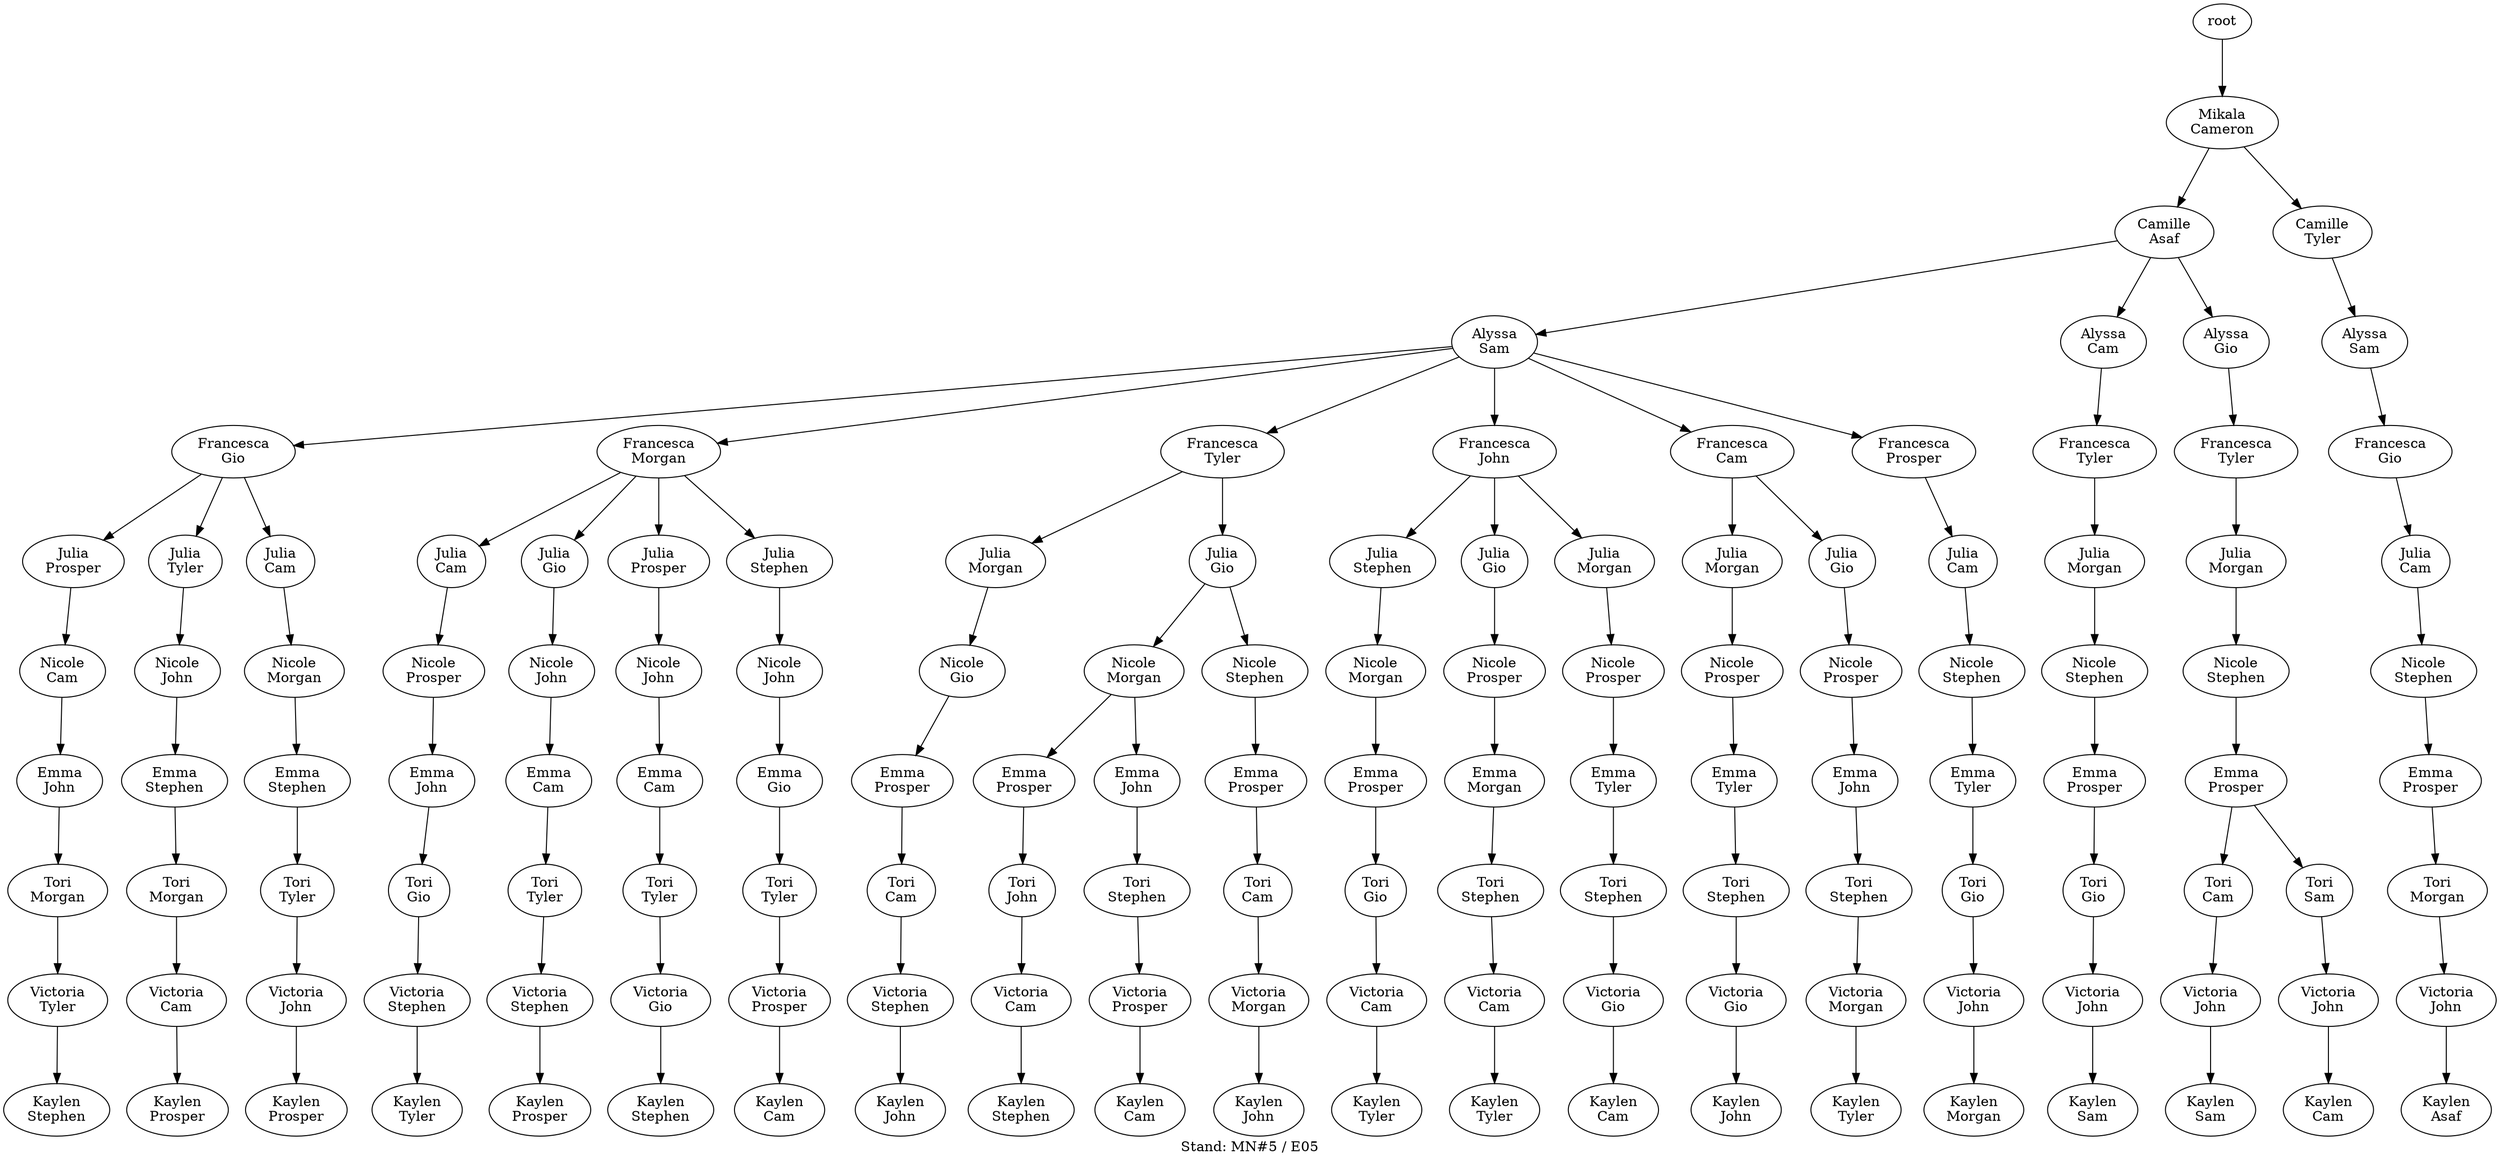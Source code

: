 digraph D { labelloc="b"; label="Stand: MN#5 / E05"; ranksep=0.8;
"root/2"[label="Mikala\nCameron"]
"root" -> "root/2";
"root/2/0"[label="Camille\nAsaf"]
"root/2" -> "root/2/0";
"root/2/0/7"[label="Alyssa\nSam"]
"root/2/0" -> "root/2/0/7";
"root/2/0/7/3"[label="Francesca\nGio"]
"root/2/0/7" -> "root/2/0/7/3";
"root/2/0/7/3/6"[label="Julia\nProsper"]
"root/2/0/7/3" -> "root/2/0/7/3/6";
"root/2/0/7/3/6/1"[label="Nicole\nCam"]
"root/2/0/7/3/6" -> "root/2/0/7/3/6/1";
"root/2/0/7/3/6/1/4"[label="Emma\nJohn"]
"root/2/0/7/3/6/1" -> "root/2/0/7/3/6/1/4";
"root/2/0/7/3/6/1/4/5"[label="Tori\nMorgan"]
"root/2/0/7/3/6/1/4" -> "root/2/0/7/3/6/1/4/5";
"root/2/0/7/3/6/1/4/5/9"[label="Victoria\nTyler"]
"root/2/0/7/3/6/1/4/5" -> "root/2/0/7/3/6/1/4/5/9";
"root/2/0/7/3/6/1/4/5/9/8"[label="Kaylen\nStephen"]
"root/2/0/7/3/6/1/4/5/9" -> "root/2/0/7/3/6/1/4/5/9/8";
"root/2/0/7/5"[label="Francesca\nMorgan"]
"root/2/0/7" -> "root/2/0/7/5";
"root/2/0/7/5/1"[label="Julia\nCam"]
"root/2/0/7/5" -> "root/2/0/7/5/1";
"root/2/0/7/5/1/6"[label="Nicole\nProsper"]
"root/2/0/7/5/1" -> "root/2/0/7/5/1/6";
"root/2/0/7/5/1/6/4"[label="Emma\nJohn"]
"root/2/0/7/5/1/6" -> "root/2/0/7/5/1/6/4";
"root/2/0/7/5/1/6/4/3"[label="Tori\nGio"]
"root/2/0/7/5/1/6/4" -> "root/2/0/7/5/1/6/4/3";
"root/2/0/7/5/1/6/4/3/8"[label="Victoria\nStephen"]
"root/2/0/7/5/1/6/4/3" -> "root/2/0/7/5/1/6/4/3/8";
"root/2/0/7/5/1/6/4/3/8/9"[label="Kaylen\nTyler"]
"root/2/0/7/5/1/6/4/3/8" -> "root/2/0/7/5/1/6/4/3/8/9";
"root/2/0/7/9"[label="Francesca\nTyler"]
"root/2/0/7" -> "root/2/0/7/9";
"root/2/0/7/9/5"[label="Julia\nMorgan"]
"root/2/0/7/9" -> "root/2/0/7/9/5";
"root/2/0/7/9/5/3"[label="Nicole\nGio"]
"root/2/0/7/9/5" -> "root/2/0/7/9/5/3";
"root/2/0/7/9/5/3/6"[label="Emma\nProsper"]
"root/2/0/7/9/5/3" -> "root/2/0/7/9/5/3/6";
"root/2/0/7/9/5/3/6/1"[label="Tori\nCam"]
"root/2/0/7/9/5/3/6" -> "root/2/0/7/9/5/3/6/1";
"root/2/0/7/9/5/3/6/1/8"[label="Victoria\nStephen"]
"root/2/0/7/9/5/3/6/1" -> "root/2/0/7/9/5/3/6/1/8";
"root/2/0/7/9/5/3/6/1/8/4"[label="Kaylen\nJohn"]
"root/2/0/7/9/5/3/6/1/8" -> "root/2/0/7/9/5/3/6/1/8/4";
"root/2/0/7/5/3"[label="Julia\nGio"]
"root/2/0/7/5" -> "root/2/0/7/5/3";
"root/2/0/7/5/3/4"[label="Nicole\nJohn"]
"root/2/0/7/5/3" -> "root/2/0/7/5/3/4";
"root/2/0/7/5/3/4/1"[label="Emma\nCam"]
"root/2/0/7/5/3/4" -> "root/2/0/7/5/3/4/1";
"root/2/0/7/5/3/4/1/9"[label="Tori\nTyler"]
"root/2/0/7/5/3/4/1" -> "root/2/0/7/5/3/4/1/9";
"root/2/0/7/5/3/4/1/9/8"[label="Victoria\nStephen"]
"root/2/0/7/5/3/4/1/9" -> "root/2/0/7/5/3/4/1/9/8";
"root/2/0/7/5/3/4/1/9/8/6"[label="Kaylen\nProsper"]
"root/2/0/7/5/3/4/1/9/8" -> "root/2/0/7/5/3/4/1/9/8/6";
"root/2/0/7/3/9"[label="Julia\nTyler"]
"root/2/0/7/3" -> "root/2/0/7/3/9";
"root/2/0/7/3/9/4"[label="Nicole\nJohn"]
"root/2/0/7/3/9" -> "root/2/0/7/3/9/4";
"root/2/0/7/3/9/4/8"[label="Emma\nStephen"]
"root/2/0/7/3/9/4" -> "root/2/0/7/3/9/4/8";
"root/2/0/7/3/9/4/8/5"[label="Tori\nMorgan"]
"root/2/0/7/3/9/4/8" -> "root/2/0/7/3/9/4/8/5";
"root/2/0/7/3/9/4/8/5/1"[label="Victoria\nCam"]
"root/2/0/7/3/9/4/8/5" -> "root/2/0/7/3/9/4/8/5/1";
"root/2/0/7/3/9/4/8/5/1/6"[label="Kaylen\nProsper"]
"root/2/0/7/3/9/4/8/5/1" -> "root/2/0/7/3/9/4/8/5/1/6";
"root/2/0/7/9/3"[label="Julia\nGio"]
"root/2/0/7/9" -> "root/2/0/7/9/3";
"root/2/0/7/9/3/5"[label="Nicole\nMorgan"]
"root/2/0/7/9/3" -> "root/2/0/7/9/3/5";
"root/2/0/7/9/3/5/6"[label="Emma\nProsper"]
"root/2/0/7/9/3/5" -> "root/2/0/7/9/3/5/6";
"root/2/0/7/9/3/5/6/4"[label="Tori\nJohn"]
"root/2/0/7/9/3/5/6" -> "root/2/0/7/9/3/5/6/4";
"root/2/0/7/9/3/5/6/4/1"[label="Victoria\nCam"]
"root/2/0/7/9/3/5/6/4" -> "root/2/0/7/9/3/5/6/4/1";
"root/2/0/7/9/3/5/6/4/1/8"[label="Kaylen\nStephen"]
"root/2/0/7/9/3/5/6/4/1" -> "root/2/0/7/9/3/5/6/4/1/8";
"root/2/0/7/4"[label="Francesca\nJohn"]
"root/2/0/7" -> "root/2/0/7/4";
"root/2/0/7/4/8"[label="Julia\nStephen"]
"root/2/0/7/4" -> "root/2/0/7/4/8";
"root/2/0/7/4/8/5"[label="Nicole\nMorgan"]
"root/2/0/7/4/8" -> "root/2/0/7/4/8/5";
"root/2/0/7/4/8/5/6"[label="Emma\nProsper"]
"root/2/0/7/4/8/5" -> "root/2/0/7/4/8/5/6";
"root/2/0/7/4/8/5/6/3"[label="Tori\nGio"]
"root/2/0/7/4/8/5/6" -> "root/2/0/7/4/8/5/6/3";
"root/2/0/7/4/8/5/6/3/1"[label="Victoria\nCam"]
"root/2/0/7/4/8/5/6/3" -> "root/2/0/7/4/8/5/6/3/1";
"root/2/0/7/4/8/5/6/3/1/9"[label="Kaylen\nTyler"]
"root/2/0/7/4/8/5/6/3/1" -> "root/2/0/7/4/8/5/6/3/1/9";
"root/2/0/7/4/3"[label="Julia\nGio"]
"root/2/0/7/4" -> "root/2/0/7/4/3";
"root/2/0/7/4/3/6"[label="Nicole\nProsper"]
"root/2/0/7/4/3" -> "root/2/0/7/4/3/6";
"root/2/0/7/4/3/6/5"[label="Emma\nMorgan"]
"root/2/0/7/4/3/6" -> "root/2/0/7/4/3/6/5";
"root/2/0/7/4/3/6/5/8"[label="Tori\nStephen"]
"root/2/0/7/4/3/6/5" -> "root/2/0/7/4/3/6/5/8";
"root/2/0/7/4/3/6/5/8/1"[label="Victoria\nCam"]
"root/2/0/7/4/3/6/5/8" -> "root/2/0/7/4/3/6/5/8/1";
"root/2/0/7/4/3/6/5/8/1/9"[label="Kaylen\nTyler"]
"root/2/0/7/4/3/6/5/8/1" -> "root/2/0/7/4/3/6/5/8/1/9";
"root/2/0/7/5/6"[label="Julia\nProsper"]
"root/2/0/7/5" -> "root/2/0/7/5/6";
"root/2/0/7/5/6/4"[label="Nicole\nJohn"]
"root/2/0/7/5/6" -> "root/2/0/7/5/6/4";
"root/2/0/7/5/6/4/1"[label="Emma\nCam"]
"root/2/0/7/5/6/4" -> "root/2/0/7/5/6/4/1";
"root/2/0/7/5/6/4/1/9"[label="Tori\nTyler"]
"root/2/0/7/5/6/4/1" -> "root/2/0/7/5/6/4/1/9";
"root/2/0/7/5/6/4/1/9/3"[label="Victoria\nGio"]
"root/2/0/7/5/6/4/1/9" -> "root/2/0/7/5/6/4/1/9/3";
"root/2/0/7/5/6/4/1/9/3/8"[label="Kaylen\nStephen"]
"root/2/0/7/5/6/4/1/9/3" -> "root/2/0/7/5/6/4/1/9/3/8";
"root/2/0/7/1"[label="Francesca\nCam"]
"root/2/0/7" -> "root/2/0/7/1";
"root/2/0/7/1/5"[label="Julia\nMorgan"]
"root/2/0/7/1" -> "root/2/0/7/1/5";
"root/2/0/7/1/5/6"[label="Nicole\nProsper"]
"root/2/0/7/1/5" -> "root/2/0/7/1/5/6";
"root/2/0/7/1/5/6/9"[label="Emma\nTyler"]
"root/2/0/7/1/5/6" -> "root/2/0/7/1/5/6/9";
"root/2/0/7/1/5/6/9/8"[label="Tori\nStephen"]
"root/2/0/7/1/5/6/9" -> "root/2/0/7/1/5/6/9/8";
"root/2/0/7/1/5/6/9/8/3"[label="Victoria\nGio"]
"root/2/0/7/1/5/6/9/8" -> "root/2/0/7/1/5/6/9/8/3";
"root/2/0/7/1/5/6/9/8/3/4"[label="Kaylen\nJohn"]
"root/2/0/7/1/5/6/9/8/3" -> "root/2/0/7/1/5/6/9/8/3/4";
"root/2/0/7/4/5"[label="Julia\nMorgan"]
"root/2/0/7/4" -> "root/2/0/7/4/5";
"root/2/0/7/4/5/6"[label="Nicole\nProsper"]
"root/2/0/7/4/5" -> "root/2/0/7/4/5/6";
"root/2/0/7/4/5/6/9"[label="Emma\nTyler"]
"root/2/0/7/4/5/6" -> "root/2/0/7/4/5/6/9";
"root/2/0/7/4/5/6/9/8"[label="Tori\nStephen"]
"root/2/0/7/4/5/6/9" -> "root/2/0/7/4/5/6/9/8";
"root/2/0/7/4/5/6/9/8/3"[label="Victoria\nGio"]
"root/2/0/7/4/5/6/9/8" -> "root/2/0/7/4/5/6/9/8/3";
"root/2/0/7/4/5/6/9/8/3/1"[label="Kaylen\nCam"]
"root/2/0/7/4/5/6/9/8/3" -> "root/2/0/7/4/5/6/9/8/3/1";
"root/2/9"[label="Camille\nTyler"]
"root/2" -> "root/2/9";
"root/2/9/7"[label="Alyssa\nSam"]
"root/2/9" -> "root/2/9/7";
"root/2/9/7/3"[label="Francesca\nGio"]
"root/2/9/7" -> "root/2/9/7/3";
"root/2/9/7/3/1"[label="Julia\nCam"]
"root/2/9/7/3" -> "root/2/9/7/3/1";
"root/2/9/7/3/1/8"[label="Nicole\nStephen"]
"root/2/9/7/3/1" -> "root/2/9/7/3/1/8";
"root/2/9/7/3/1/8/6"[label="Emma\nProsper"]
"root/2/9/7/3/1/8" -> "root/2/9/7/3/1/8/6";
"root/2/9/7/3/1/8/6/5"[label="Tori\nMorgan"]
"root/2/9/7/3/1/8/6" -> "root/2/9/7/3/1/8/6/5";
"root/2/9/7/3/1/8/6/5/4"[label="Victoria\nJohn"]
"root/2/9/7/3/1/8/6/5" -> "root/2/9/7/3/1/8/6/5/4";
"root/2/9/7/3/1/8/6/5/4/0"[label="Kaylen\nAsaf"]
"root/2/9/7/3/1/8/6/5/4" -> "root/2/9/7/3/1/8/6/5/4/0";
"root/2/0/1"[label="Alyssa\nCam"]
"root/2/0" -> "root/2/0/1";
"root/2/0/1/9"[label="Francesca\nTyler"]
"root/2/0/1" -> "root/2/0/1/9";
"root/2/0/1/9/5"[label="Julia\nMorgan"]
"root/2/0/1/9" -> "root/2/0/1/9/5";
"root/2/0/1/9/5/8"[label="Nicole\nStephen"]
"root/2/0/1/9/5" -> "root/2/0/1/9/5/8";
"root/2/0/1/9/5/8/6"[label="Emma\nProsper"]
"root/2/0/1/9/5/8" -> "root/2/0/1/9/5/8/6";
"root/2/0/1/9/5/8/6/3"[label="Tori\nGio"]
"root/2/0/1/9/5/8/6" -> "root/2/0/1/9/5/8/6/3";
"root/2/0/1/9/5/8/6/3/4"[label="Victoria\nJohn"]
"root/2/0/1/9/5/8/6/3" -> "root/2/0/1/9/5/8/6/3/4";
"root/2/0/1/9/5/8/6/3/4/7"[label="Kaylen\nSam"]
"root/2/0/1/9/5/8/6/3/4" -> "root/2/0/1/9/5/8/6/3/4/7";
"root/2/0/7/6"[label="Francesca\nProsper"]
"root/2/0/7" -> "root/2/0/7/6";
"root/2/0/7/6/1"[label="Julia\nCam"]
"root/2/0/7/6" -> "root/2/0/7/6/1";
"root/2/0/7/6/1/8"[label="Nicole\nStephen"]
"root/2/0/7/6/1" -> "root/2/0/7/6/1/8";
"root/2/0/7/6/1/8/9"[label="Emma\nTyler"]
"root/2/0/7/6/1/8" -> "root/2/0/7/6/1/8/9";
"root/2/0/7/6/1/8/9/3"[label="Tori\nGio"]
"root/2/0/7/6/1/8/9" -> "root/2/0/7/6/1/8/9/3";
"root/2/0/7/6/1/8/9/3/4"[label="Victoria\nJohn"]
"root/2/0/7/6/1/8/9/3" -> "root/2/0/7/6/1/8/9/3/4";
"root/2/0/7/6/1/8/9/3/4/5"[label="Kaylen\nMorgan"]
"root/2/0/7/6/1/8/9/3/4" -> "root/2/0/7/6/1/8/9/3/4/5";
"root/2/0/3"[label="Alyssa\nGio"]
"root/2/0" -> "root/2/0/3";
"root/2/0/3/9"[label="Francesca\nTyler"]
"root/2/0/3" -> "root/2/0/3/9";
"root/2/0/3/9/5"[label="Julia\nMorgan"]
"root/2/0/3/9" -> "root/2/0/3/9/5";
"root/2/0/3/9/5/8"[label="Nicole\nStephen"]
"root/2/0/3/9/5" -> "root/2/0/3/9/5/8";
"root/2/0/3/9/5/8/6"[label="Emma\nProsper"]
"root/2/0/3/9/5/8" -> "root/2/0/3/9/5/8/6";
"root/2/0/3/9/5/8/6/1"[label="Tori\nCam"]
"root/2/0/3/9/5/8/6" -> "root/2/0/3/9/5/8/6/1";
"root/2/0/3/9/5/8/6/1/4"[label="Victoria\nJohn"]
"root/2/0/3/9/5/8/6/1" -> "root/2/0/3/9/5/8/6/1/4";
"root/2/0/3/9/5/8/6/1/4/7"[label="Kaylen\nSam"]
"root/2/0/3/9/5/8/6/1/4" -> "root/2/0/3/9/5/8/6/1/4/7";
"root/2/0/3/9/5/8/6/7"[label="Tori\nSam"]
"root/2/0/3/9/5/8/6" -> "root/2/0/3/9/5/8/6/7";
"root/2/0/3/9/5/8/6/7/4"[label="Victoria\nJohn"]
"root/2/0/3/9/5/8/6/7" -> "root/2/0/3/9/5/8/6/7/4";
"root/2/0/3/9/5/8/6/7/4/1"[label="Kaylen\nCam"]
"root/2/0/3/9/5/8/6/7/4" -> "root/2/0/3/9/5/8/6/7/4/1";
"root/2/0/7/3/1"[label="Julia\nCam"]
"root/2/0/7/3" -> "root/2/0/7/3/1";
"root/2/0/7/3/1/5"[label="Nicole\nMorgan"]
"root/2/0/7/3/1" -> "root/2/0/7/3/1/5";
"root/2/0/7/3/1/5/8"[label="Emma\nStephen"]
"root/2/0/7/3/1/5" -> "root/2/0/7/3/1/5/8";
"root/2/0/7/3/1/5/8/9"[label="Tori\nTyler"]
"root/2/0/7/3/1/5/8" -> "root/2/0/7/3/1/5/8/9";
"root/2/0/7/3/1/5/8/9/4"[label="Victoria\nJohn"]
"root/2/0/7/3/1/5/8/9" -> "root/2/0/7/3/1/5/8/9/4";
"root/2/0/7/3/1/5/8/9/4/6"[label="Kaylen\nProsper"]
"root/2/0/7/3/1/5/8/9/4" -> "root/2/0/7/3/1/5/8/9/4/6";
"root/2/0/7/9/3/8"[label="Nicole\nStephen"]
"root/2/0/7/9/3" -> "root/2/0/7/9/3/8";
"root/2/0/7/9/3/8/6"[label="Emma\nProsper"]
"root/2/0/7/9/3/8" -> "root/2/0/7/9/3/8/6";
"root/2/0/7/9/3/8/6/1"[label="Tori\nCam"]
"root/2/0/7/9/3/8/6" -> "root/2/0/7/9/3/8/6/1";
"root/2/0/7/9/3/8/6/1/5"[label="Victoria\nMorgan"]
"root/2/0/7/9/3/8/6/1" -> "root/2/0/7/9/3/8/6/1/5";
"root/2/0/7/9/3/8/6/1/5/4"[label="Kaylen\nJohn"]
"root/2/0/7/9/3/8/6/1/5" -> "root/2/0/7/9/3/8/6/1/5/4";
"root/2/0/7/1/3"[label="Julia\nGio"]
"root/2/0/7/1" -> "root/2/0/7/1/3";
"root/2/0/7/1/3/6"[label="Nicole\nProsper"]
"root/2/0/7/1/3" -> "root/2/0/7/1/3/6";
"root/2/0/7/1/3/6/4"[label="Emma\nJohn"]
"root/2/0/7/1/3/6" -> "root/2/0/7/1/3/6/4";
"root/2/0/7/1/3/6/4/8"[label="Tori\nStephen"]
"root/2/0/7/1/3/6/4" -> "root/2/0/7/1/3/6/4/8";
"root/2/0/7/1/3/6/4/8/5"[label="Victoria\nMorgan"]
"root/2/0/7/1/3/6/4/8" -> "root/2/0/7/1/3/6/4/8/5";
"root/2/0/7/1/3/6/4/8/5/9"[label="Kaylen\nTyler"]
"root/2/0/7/1/3/6/4/8/5" -> "root/2/0/7/1/3/6/4/8/5/9";
"root/2/0/7/9/3/5/4"[label="Emma\nJohn"]
"root/2/0/7/9/3/5" -> "root/2/0/7/9/3/5/4";
"root/2/0/7/9/3/5/4/8"[label="Tori\nStephen"]
"root/2/0/7/9/3/5/4" -> "root/2/0/7/9/3/5/4/8";
"root/2/0/7/9/3/5/4/8/6"[label="Victoria\nProsper"]
"root/2/0/7/9/3/5/4/8" -> "root/2/0/7/9/3/5/4/8/6";
"root/2/0/7/9/3/5/4/8/6/1"[label="Kaylen\nCam"]
"root/2/0/7/9/3/5/4/8/6" -> "root/2/0/7/9/3/5/4/8/6/1";
"root/2/0/7/5/8"[label="Julia\nStephen"]
"root/2/0/7/5" -> "root/2/0/7/5/8";
"root/2/0/7/5/8/4"[label="Nicole\nJohn"]
"root/2/0/7/5/8" -> "root/2/0/7/5/8/4";
"root/2/0/7/5/8/4/3"[label="Emma\nGio"]
"root/2/0/7/5/8/4" -> "root/2/0/7/5/8/4/3";
"root/2/0/7/5/8/4/3/9"[label="Tori\nTyler"]
"root/2/0/7/5/8/4/3" -> "root/2/0/7/5/8/4/3/9";
"root/2/0/7/5/8/4/3/9/6"[label="Victoria\nProsper"]
"root/2/0/7/5/8/4/3/9" -> "root/2/0/7/5/8/4/3/9/6";
"root/2/0/7/5/8/4/3/9/6/1"[label="Kaylen\nCam"]
"root/2/0/7/5/8/4/3/9/6" -> "root/2/0/7/5/8/4/3/9/6/1";
}
